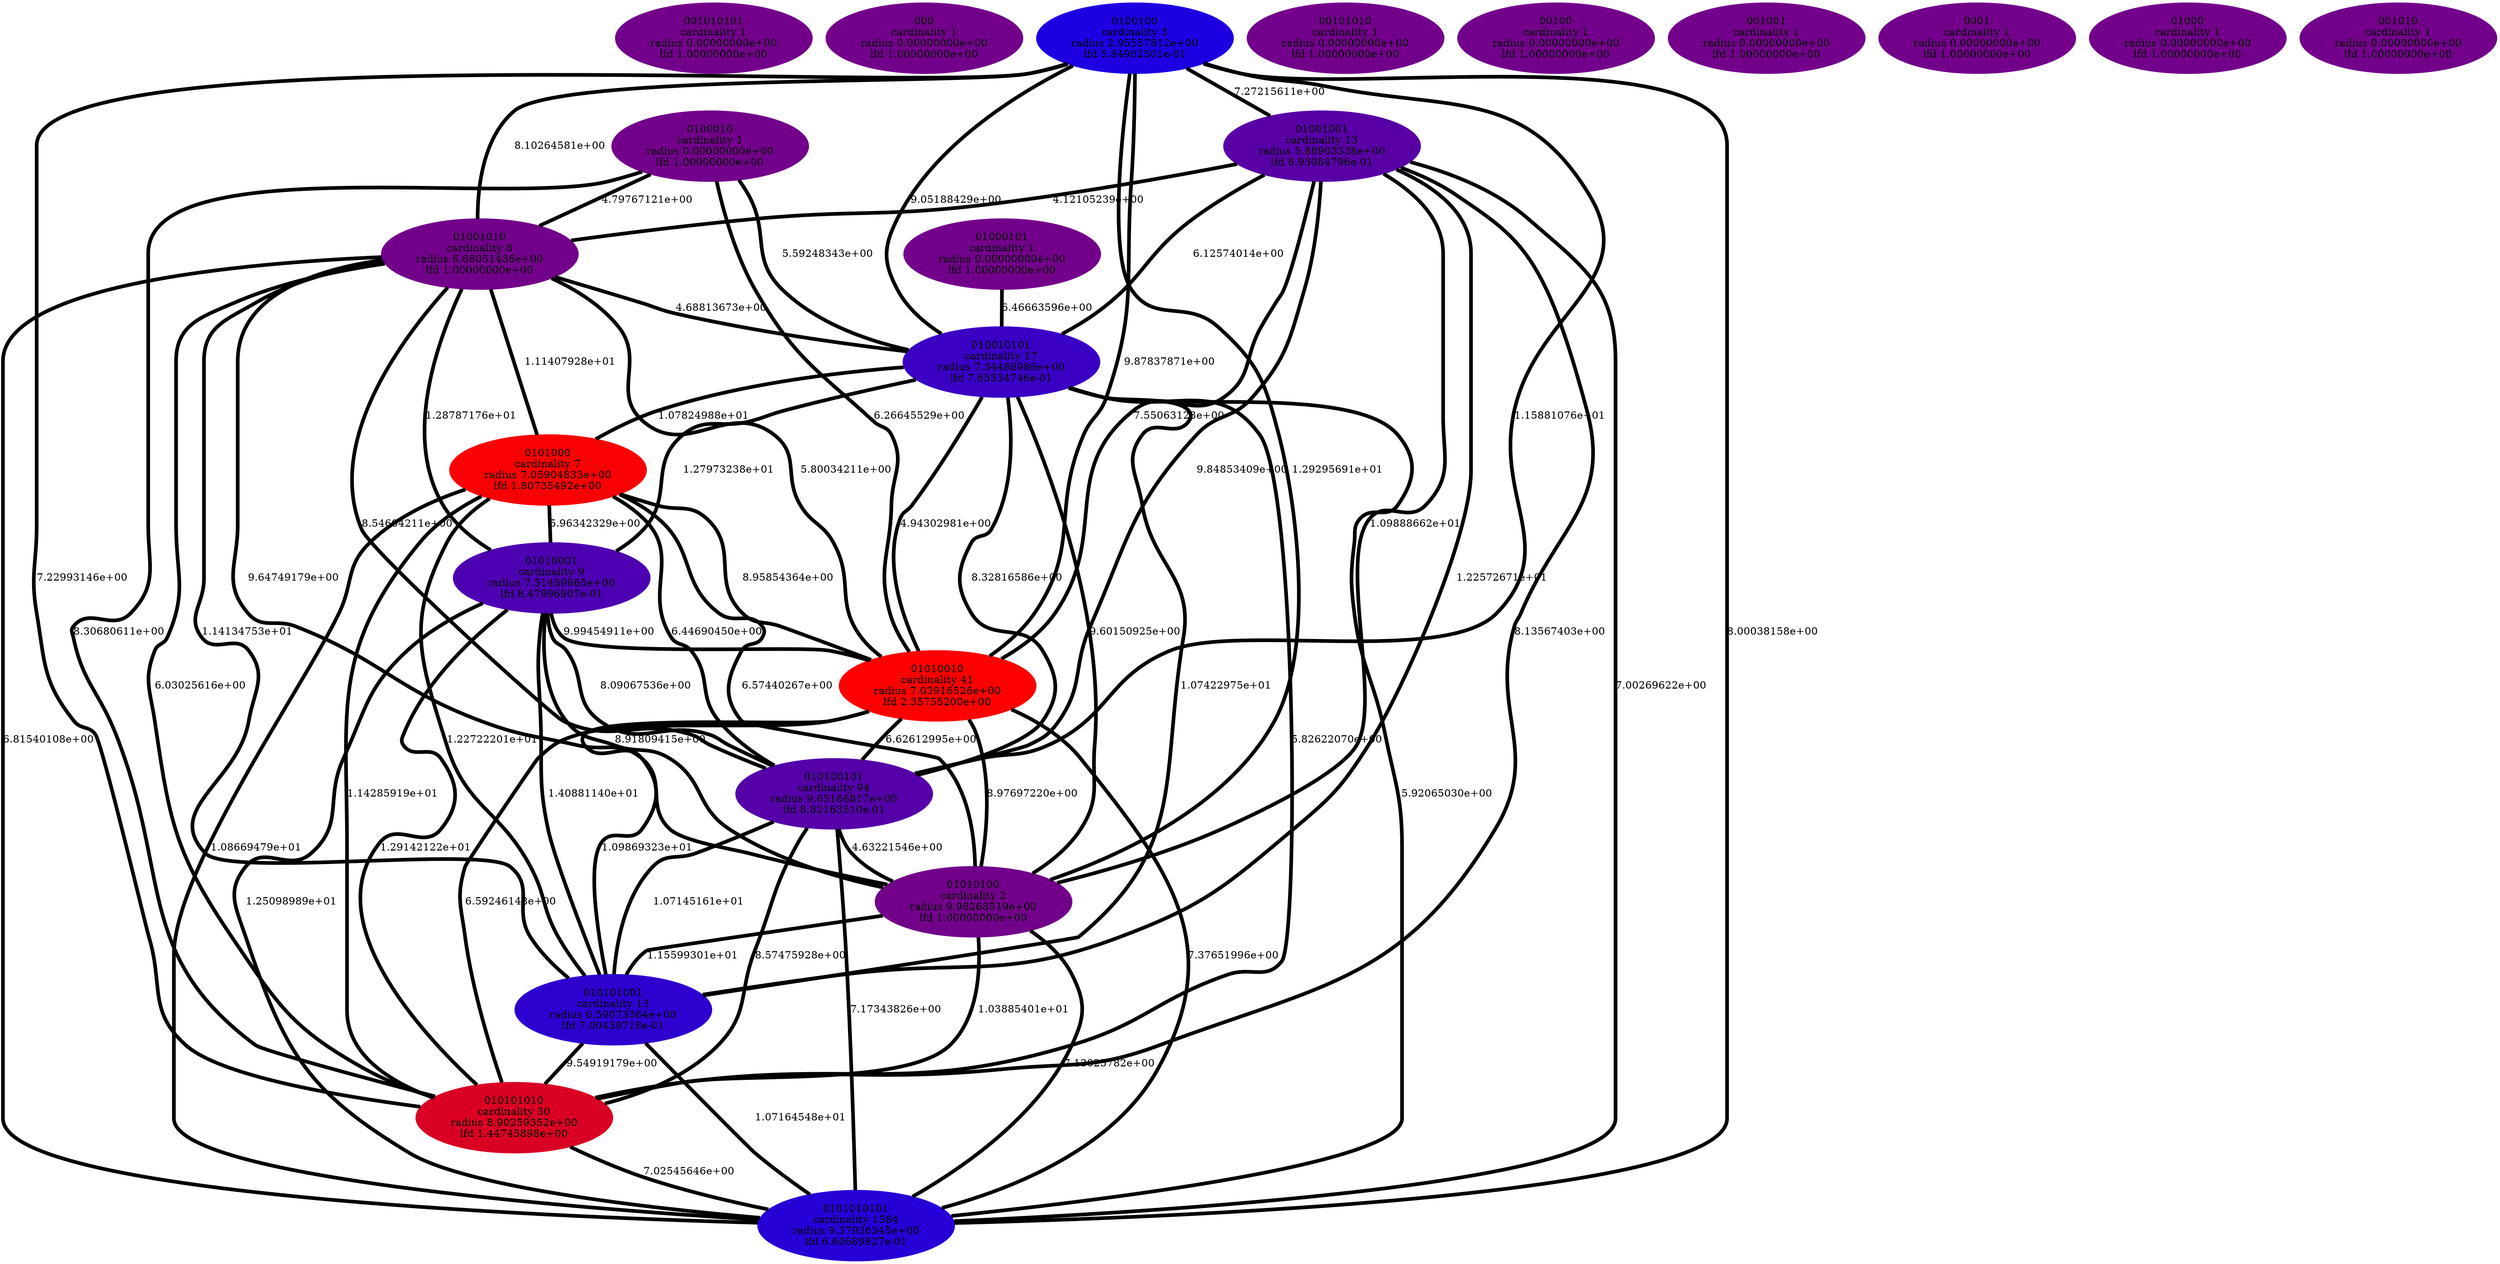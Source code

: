 graph cardio {
    edge[style=solid, penwidth="5", labeldistance="10"]
    001010101 [label="001010101\ncardinality 1\nradius 0.00000000e+00\nlfd 1.00000000e+00", color="#73008B", style="filled"]
    000 [label="000\ncardinality 1\nradius 0.00000000e+00\nlfd 1.00000000e+00", color="#73008B", style="filled"]
    0100010 [label="0100010\ncardinality 1\nradius 0.00000000e+00\nlfd 1.00000000e+00", color="#73008B", style="filled"]
    010101001 [label="010101001\ncardinality 13\nradius 6.59073364e+00\nlfd 7.00439718e-01", color="#2E00D0", style="filled"]
    00101010 [label="00101010\ncardinality 1\nradius 0.00000000e+00\nlfd 1.00000000e+00", color="#73008B", style="filled"]
    0100100 [label="0100100\ncardinality 3\nradius 2.95557812e+00\nlfd 5.84962501e-01", color="#1C00E2", style="filled"]
    00100 [label="00100\ncardinality 1\nradius 0.00000000e+00\nlfd 1.00000000e+00", color="#73008B", style="filled"]
    01010010 [label="01010010\ncardinality 41\nradius 7.03916526e+00\nlfd 2.35755200e+00", color="#FE0000", style="filled"]
    010101010 [label="010101010\ncardinality 30\nradius 8.90259352e+00\nlfd 1.44745898e+00", color="#DA0024", style="filled"]
    01010100 [label="01010100\ncardinality 2\nradius 9.98268519e+00\nlfd 1.00000000e+00", color="#73008B", style="filled"]
    001001 [label="001001\ncardinality 1\nradius 0.00000000e+00\nlfd 1.00000000e+00", color="#73008B", style="filled"]
    01000101 [label="01000101\ncardinality 1\nradius 0.00000000e+00\nlfd 1.00000000e+00", color="#73008B", style="filled"]
    0001 [label="0001\ncardinality 1\nradius 0.00000000e+00\nlfd 1.00000000e+00", color="#73008B", style="filled"]
    01000 [label="01000\ncardinality 1\nradius 0.00000000e+00\nlfd 1.00000000e+00", color="#73008B", style="filled"]
    0101000 [label="0101000\ncardinality 7\nradius 7.05904833e+00\nlfd 1.80735492e+00", color="#F90005", style="filled"]
    010100101 [label="010100101\ncardinality 94\nradius 9.65166817e+00\nlfd 8.82163510e-01", color="#5500A9", style="filled"]
    0101010101 [label="0101010101\ncardinality 1584\nradius 9.37936345e+00\nlfd 6.60689827e-01", color="#2700D7", style="filled"]
    01010001 [label="01010001\ncardinality 9\nradius 7.51459865e+00\nlfd 8.47996907e-01", color="#4D00B1", style="filled"]
    01001010 [label="01001010\ncardinality 8\nradius 6.68051436e+00\nlfd 1.00000000e+00", color="#73008B", style="filled"]
    001010 [label="001010\ncardinality 1\nradius 0.00000000e+00\nlfd 1.00000000e+00", color="#73008B", style="filled"]
    010010101 [label="010010101\ncardinality 17\nradius 7.34488986e+00\nlfd 7.65534746e-01", color="#3A00C4", style="filled"]
    01001001 [label="01001001\ncardinality 13\nradius 5.88903338e+00\nlfd 8.93084796e-01", color="#5800A6", style="filled"]
    01010010 -- 0101010101 [label="7.37651996e+00"]
    0101000 -- 01010001 [label="5.96342329e+00"]
    0100100 -- 01001001 [label="7.27215611e+00"]
    010101001 -- 010101010 [label="9.54919179e+00"]
    0100100 -- 01010100 [label="1.29295691e+01"]
    01001001 -- 010100101 [label="9.84853409e+00"]
    010010101 -- 01010001 [label="1.27973238e+01"]
    010010101 -- 01010100 [label="9.60150925e+00"]
    0101000 -- 010100101 [label="6.44690450e+00"]
    01001010 -- 010101001 [label="1.14134753e+01"]
    01001001 -- 010101001 [label="1.22572671e+01"]
    01010001 -- 010100101 [label="8.09067536e+00"]
    0101000 -- 01010100 [label="6.57440267e+00"]
    01001010 -- 010101010 [label="6.03025616e+00"]
    010010101 -- 010100101 [label="8.32816586e+00"]
    0101000 -- 0101010101 [label="1.08669479e+01"]
    010100101 -- 01010100 [label="4.63221546e+00"]
    010010101 -- 010101001 [label="1.07422975e+01"]
    01001010 -- 010010101 [label="4.68813673e+00"]
    010100101 -- 010101001 [label="1.07145161e+01"]
    010101010 -- 0101010101 [label="7.02545646e+00"]
    0100010 -- 01001010 [label="4.79767121e+00"]
    0100100 -- 0101010101 [label="8.00038158e+00"]
    01001001 -- 01010010 [label="7.55063123e+00"]
    0101000 -- 01010010 [label="8.95854364e+00"]
    0100100 -- 010101010 [label="7.22993146e+00"]
    0100100 -- 01010010 [label="9.87837871e+00"]
    0100100 -- 010100101 [label="1.15881076e+01"]
    01010010 -- 010101001 [label="1.09869323e+01"]
    01010001 -- 010101010 [label="1.29142122e+01"]
    010101001 -- 0101010101 [label="1.07164548e+01"]
    01001010 -- 01010010 [label="5.80034211e+00"]
    0101000 -- 010101010 [label="1.14285919e+01"]
    01010001 -- 01010100 [label="8.91809415e+00"]
    0100010 -- 010010101 [label="5.59248343e+00"]
    0101000 -- 010101001 [label="1.22722201e+01"]
    0100010 -- 01010010 [label="6.26645529e+00"]
    010010101 -- 0101000 [label="1.07824988e+01"]
    01010010 -- 010101010 [label="6.59246148e+00"]
    01001010 -- 01010100 [label="9.64749179e+00"]
    01010100 -- 010101010 [label="1.03885401e+01"]
    010010101 -- 010101010 [label="5.82622070e+00"]
    01010010 -- 010100101 [label="6.62612995e+00"]
    01001001 -- 01010100 [label="1.09888662e+01"]
    010010101 -- 01010010 [label="4.94302981e+00"]
    01010001 -- 0101010101 [label="1.25098989e+01"]
    010100101 -- 010101010 [label="8.57475928e+00"]
    010010101 -- 0101010101 [label="5.92065030e+00"]
    01010100 -- 010101001 [label="1.15599301e+01"]
    01010010 -- 01010100 [label="8.97697220e+00"]
    0100100 -- 01001010 [label="8.10264581e+00"]
    01010100 -- 0101010101 [label="7.13025782e+00"]
    01001001 -- 0101010101 [label="7.00269622e+00"]
    01001010 -- 0101000 [label="1.11407928e+01"]
    01001010 -- 0101010101 [label="6.81540108e+00"]
    010100101 -- 0101010101 [label="7.17343826e+00"]
    01001010 -- 01010001 [label="1.28787176e+01"]
    01010001 -- 01010010 [label="9.99454911e+00"]
    01001010 -- 010100101 [label="8.54604211e+00"]
    01001001 -- 010010101 [label="6.12574014e+00"]
    01001001 -- 01001010 [label="4.12105239e+00"]
    01000101 -- 010010101 [label="6.46663596e+00"]
    01001001 -- 010101010 [label="8.13567403e+00"]
    01010001 -- 010101001 [label="1.40881140e+01"]
    0100100 -- 010010101 [label="9.05188429e+00"]
    0100010 -- 010101010 [label="8.30680611e+00"]
}